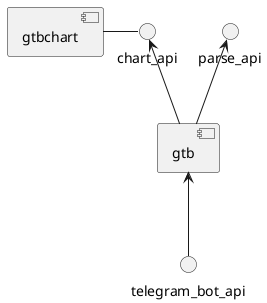 @startuml

[gtb]
[gtbchart] - chart_api


parse_api <-- [gtb]
chart_api <-- [gtb]
[gtb] <-- telegram_bot_api


@enduml